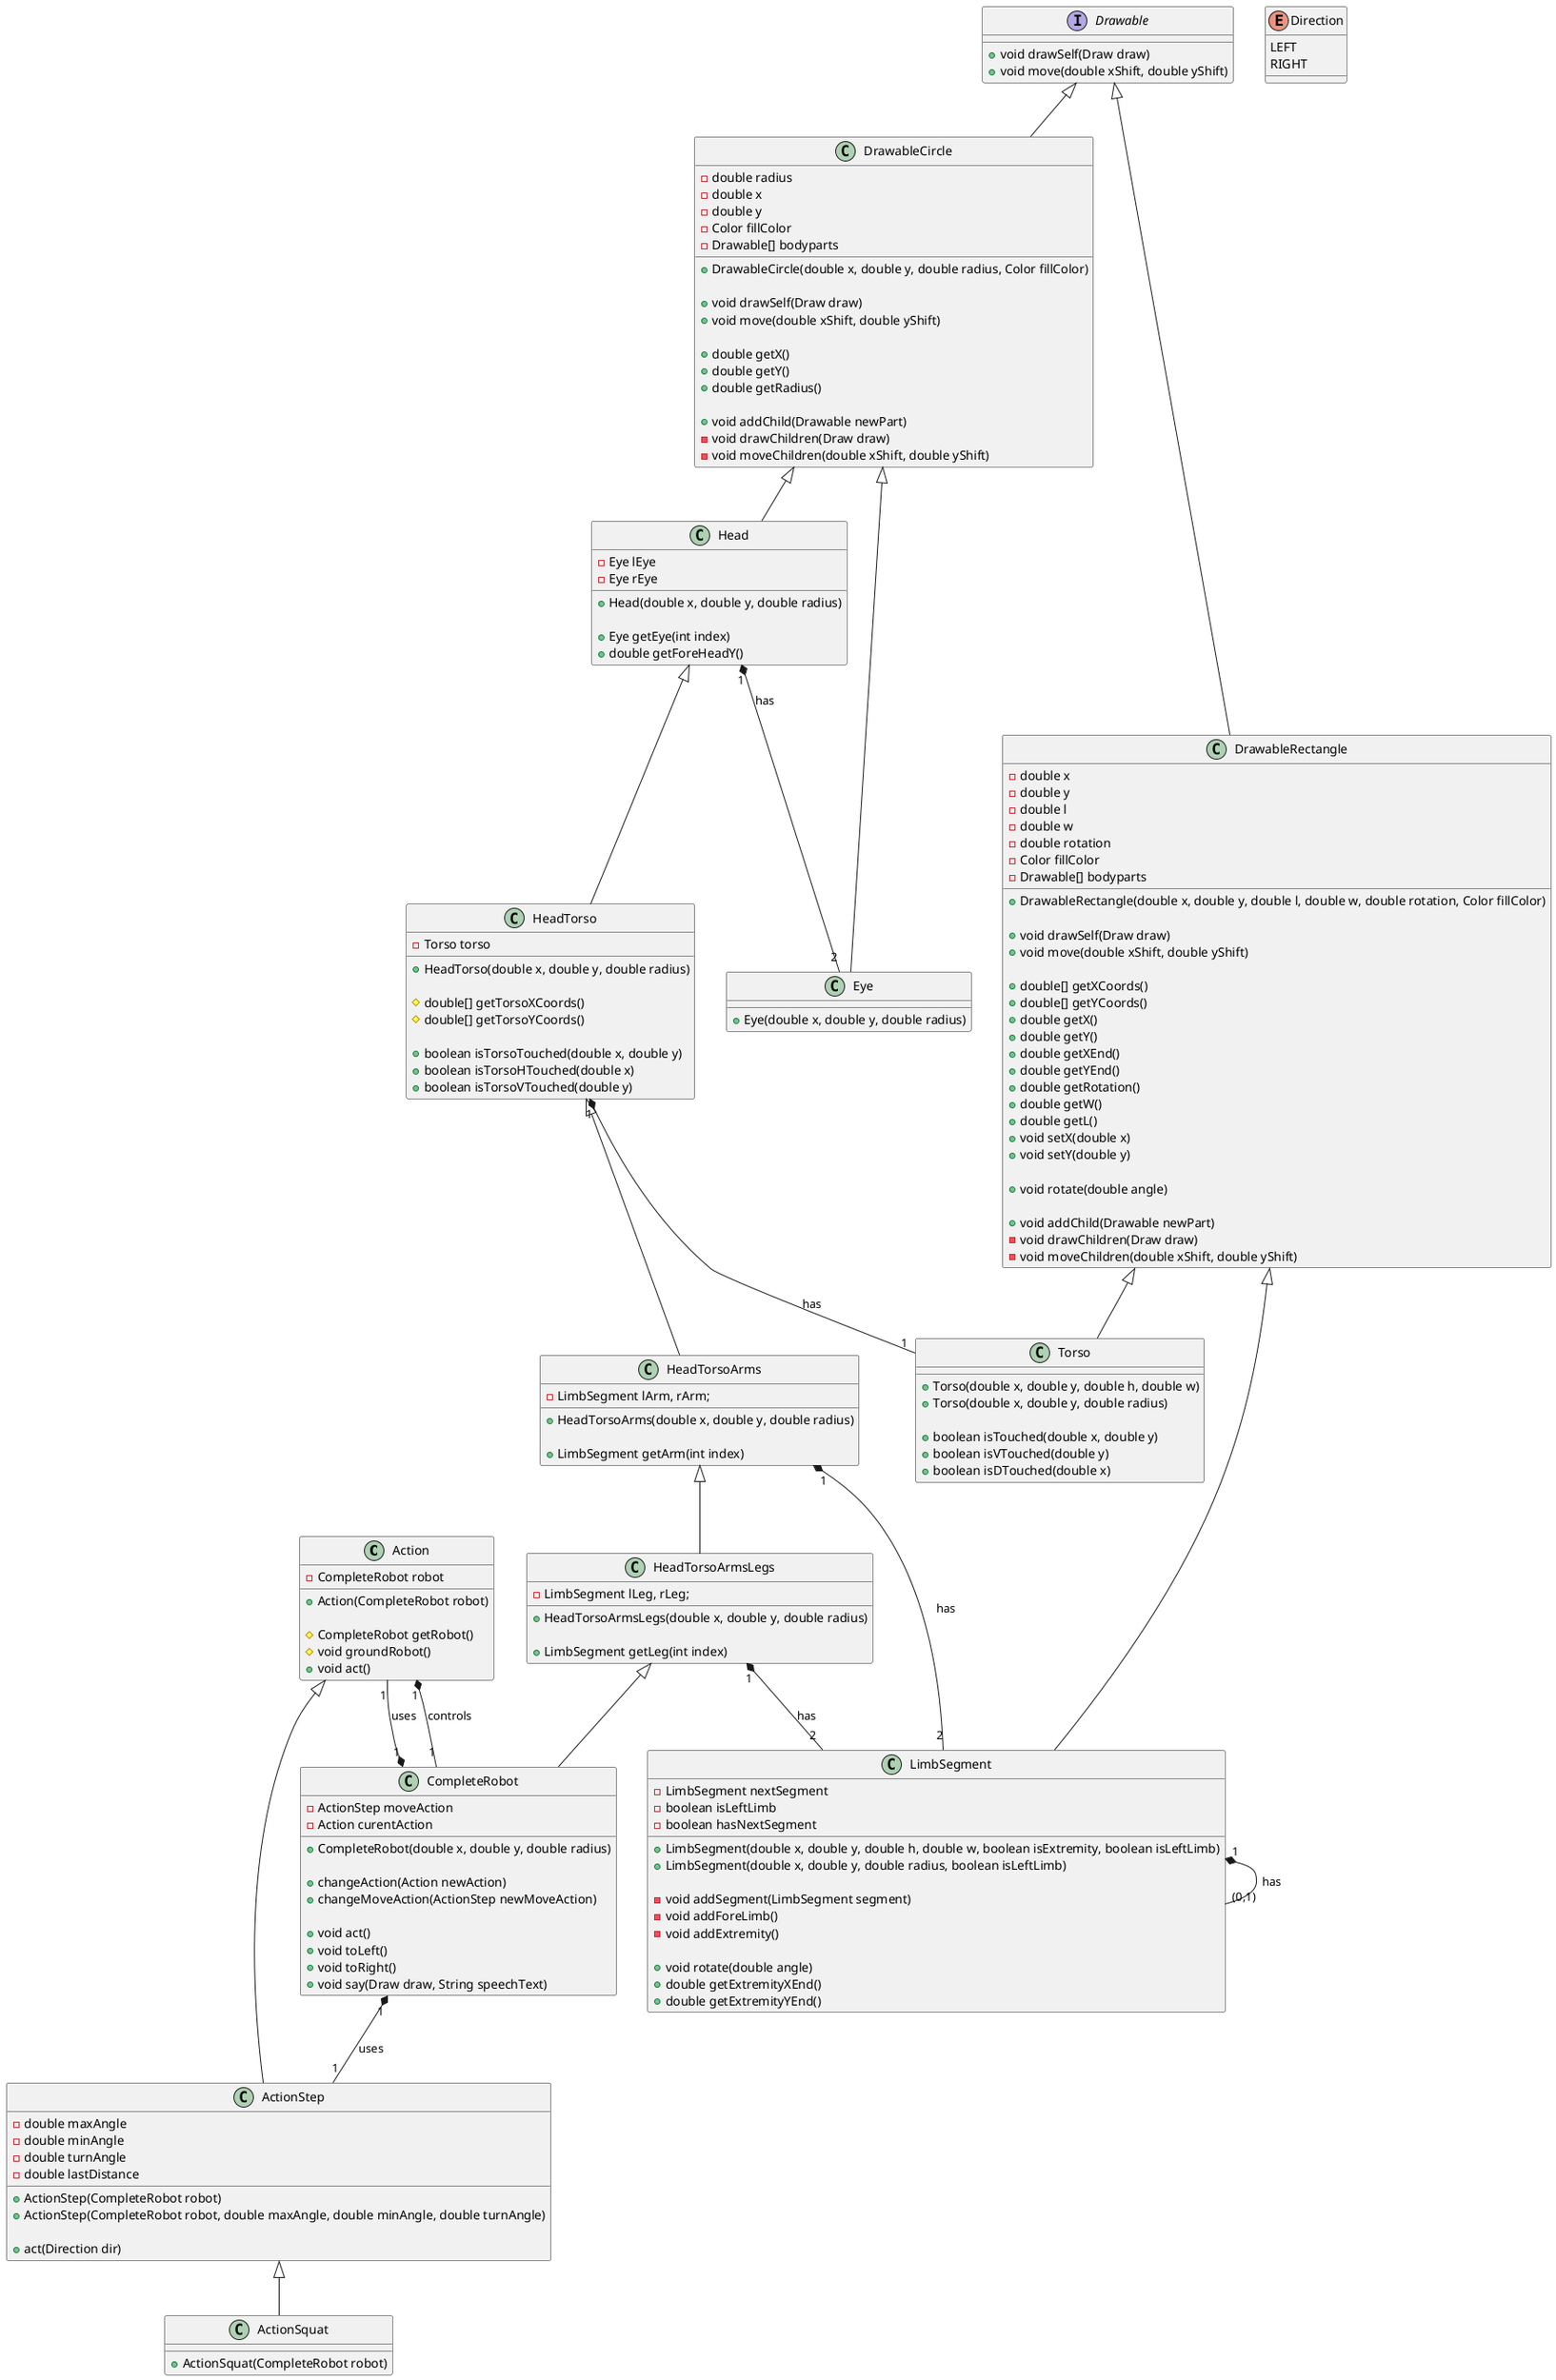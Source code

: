 @startuml Classes_Hierarchy
class "Action" as a {
  -CompleteRobot robot

  +Action(CompleteRobot robot)

  #CompleteRobot getRobot()
  #void groundRobot()
  +void act()
}

a "1" *-- "1" CR : controls

enum Direction {
  LEFT
  RIGHT
}

class "ActionStep" as aSt {
  -double maxAngle
  -double minAngle
  -double turnAngle
  -double lastDistance

  +ActionStep(CompleteRobot robot)
  +ActionStep(CompleteRobot robot, double maxAngle, double minAngle, double turnAngle)

  +act(Direction dir)
}

class "ActionSquat" as aSq {
  +ActionSquat(CompleteRobot robot)
}

a <|-- aSt
aSt <|-- aSq

interface "Drawable" as d {
  +void drawSelf(Draw draw)
  +void move(double xShift, double yShift)
}

class "DrawableCircle" as dC {
  -double radius
  -double x
  -double y
  -Color fillColor
  -Drawable[] bodyparts

  +DrawableCircle(double x, double y, double radius, Color fillColor)
  
  +void drawSelf(Draw draw)
  +void move(double xShift, double yShift)

  +double getX()
  +double getY()
  +double getRadius()

  +void addChild(Drawable newPart)
  -void drawChildren(Draw draw)
  -void moveChildren(double xShift, double yShift)
}

d <|-- dC

class "Eye" as dCE {
  +Eye(double x, double y, double radius)
}

dC <|-- dCE

class "Head" as dCH {
  -Eye lEye
  -Eye rEye

  +Head(double x, double y, double radius)

  +Eye getEye(int index)
  +double getForeHeadY()
}

dC <|-- dCH
dCH "1" *-- "2" dCE : has

class "HeadTorso" as dCHT {
  -Torso torso

  +HeadTorso(double x, double y, double radius)

  #double[] getTorsoXCoords()
  #double[] getTorsoYCoords()

  +boolean isTorsoTouched(double x, double y)
  +boolean isTorsoHTouched(double x)
  +boolean isTorsoVTouched(double y)
}

dCH <|-- dCHT

class "HeadTorsoArms" as dCHTA {
  -LimbSegment lArm, rArm;

  +HeadTorsoArms(double x, double y, double radius)

  +LimbSegment getArm(int index)
}

dCHT <|-- dCHTA
dCHTA "1" *-- "2" LimbSegment : has

class "HeadTorsoArmsLegs" as dCHTAL {
  -LimbSegment lLeg, rLeg;

  +HeadTorsoArmsLegs(double x, double y, double radius)

  +LimbSegment getLeg(int index)
}

dCHTA <|-- dCHTAL
dCHTAL "1" *-- "2" LimbSegment : has

class "DrawableRectangle" as dR {
  -double x
  -double y
  -double l
  -double w
  -double rotation
  -Color fillColor
  -Drawable[] bodyparts

  +DrawableRectangle(double x, double y, double l, double w, double rotation, Color fillColor)
  
  +void drawSelf(Draw draw)
  +void move(double xShift, double yShift)

  +double[] getXCoords()
  +double[] getYCoords()
  +double getX()
  +double getY()
  +double getXEnd()
  +double getYEnd()
  +double getRotation()
  +double getW()
  +double getL()
  +void setX(double x)
  +void setY(double y)

  +void rotate(double angle)

  +void addChild(Drawable newPart)
  -void drawChildren(Draw draw)
  -void moveChildren(double xShift, double yShift)
}

d <|-- dR

class "Torso" as dRT {
  +Torso(double x, double y, double h, double w)
  +Torso(double x, double y, double radius)

  +boolean isTouched(double x, double y)
  +boolean isVTouched(double y)
  +boolean isDTouched(double x)
}

dR <|-- dRT
dCHT "1" *-- "1" dRT : has

class "LimbSegment" as LimbSegment {
  -LimbSegment nextSegment
  -boolean isLeftLimb
  -boolean hasNextSegment

  +LimbSegment(double x, double y, double h, double w, boolean isExtremity, boolean isLeftLimb)
  +LimbSegment(double x, double y, double radius, boolean isLeftLimb)
  
  -void addSegment(LimbSegment segment)
  -void addForeLimb()
  -void addExtremity()

  +void rotate(double angle)
  +double getExtremityXEnd()
  +double getExtremityYEnd()
}

dR <|-- LimbSegment

LimbSegment "1" *-- "(0,1)" LimbSegment : has

class "CompleteRobot" as CR {
  -ActionStep moveAction
  -Action curentAction

  +CompleteRobot(double x, double y, double radius)

  +changeAction(Action newAction)
  +changeMoveAction(ActionStep newMoveAction)

  +void act()
  +void toLeft()
  +void toRight()
  +void say(Draw draw, String speechText)
}

dCHTAL <|-- CR
CR "1" *-- "1" aSt : uses
CR "1" *-- "1" a : uses
@enduml
